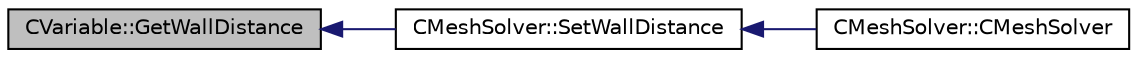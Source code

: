 digraph "CVariable::GetWallDistance"
{
  edge [fontname="Helvetica",fontsize="10",labelfontname="Helvetica",labelfontsize="10"];
  node [fontname="Helvetica",fontsize="10",shape=record];
  rankdir="LR";
  Node3975 [label="CVariable::GetWallDistance",height=0.2,width=0.4,color="black", fillcolor="grey75", style="filled", fontcolor="black"];
  Node3975 -> Node3976 [dir="back",color="midnightblue",fontsize="10",style="solid",fontname="Helvetica"];
  Node3976 [label="CMeshSolver::SetWallDistance",height=0.2,width=0.4,color="black", fillcolor="white", style="filled",URL="$class_c_mesh_solver.html#a36e40967d3d79bd46eb90d85aefc3364",tooltip="Compute the min and max volume of the elements in the domain. "];
  Node3976 -> Node3977 [dir="back",color="midnightblue",fontsize="10",style="solid",fontname="Helvetica"];
  Node3977 [label="CMeshSolver::CMeshSolver",height=0.2,width=0.4,color="black", fillcolor="white", style="filled",URL="$class_c_mesh_solver.html#a728930536c48c01f17b91808115fdb91",tooltip="Constructor of the class. "];
}
